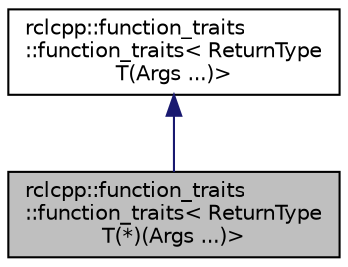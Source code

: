 digraph "rclcpp::function_traits::function_traits&lt; ReturnTypeT(*)(Args ...)&gt;"
{
  edge [fontname="Helvetica",fontsize="10",labelfontname="Helvetica",labelfontsize="10"];
  node [fontname="Helvetica",fontsize="10",shape=record];
  Node0 [label="rclcpp::function_traits\l::function_traits\< ReturnType\lT(*)(Args ...)\>",height=0.2,width=0.4,color="black", fillcolor="grey75", style="filled", fontcolor="black"];
  Node1 -> Node0 [dir="back",color="midnightblue",fontsize="10",style="solid",fontname="Helvetica"];
  Node1 [label="rclcpp::function_traits\l::function_traits\< ReturnType\lT(Args ...)\>",height=0.2,width=0.4,color="black", fillcolor="white", style="filled",URL="$structrclcpp_1_1function__traits_1_1function__traits_3_01ReturnTypeT_07Args_01_8_8_8_08_4.html"];
}
